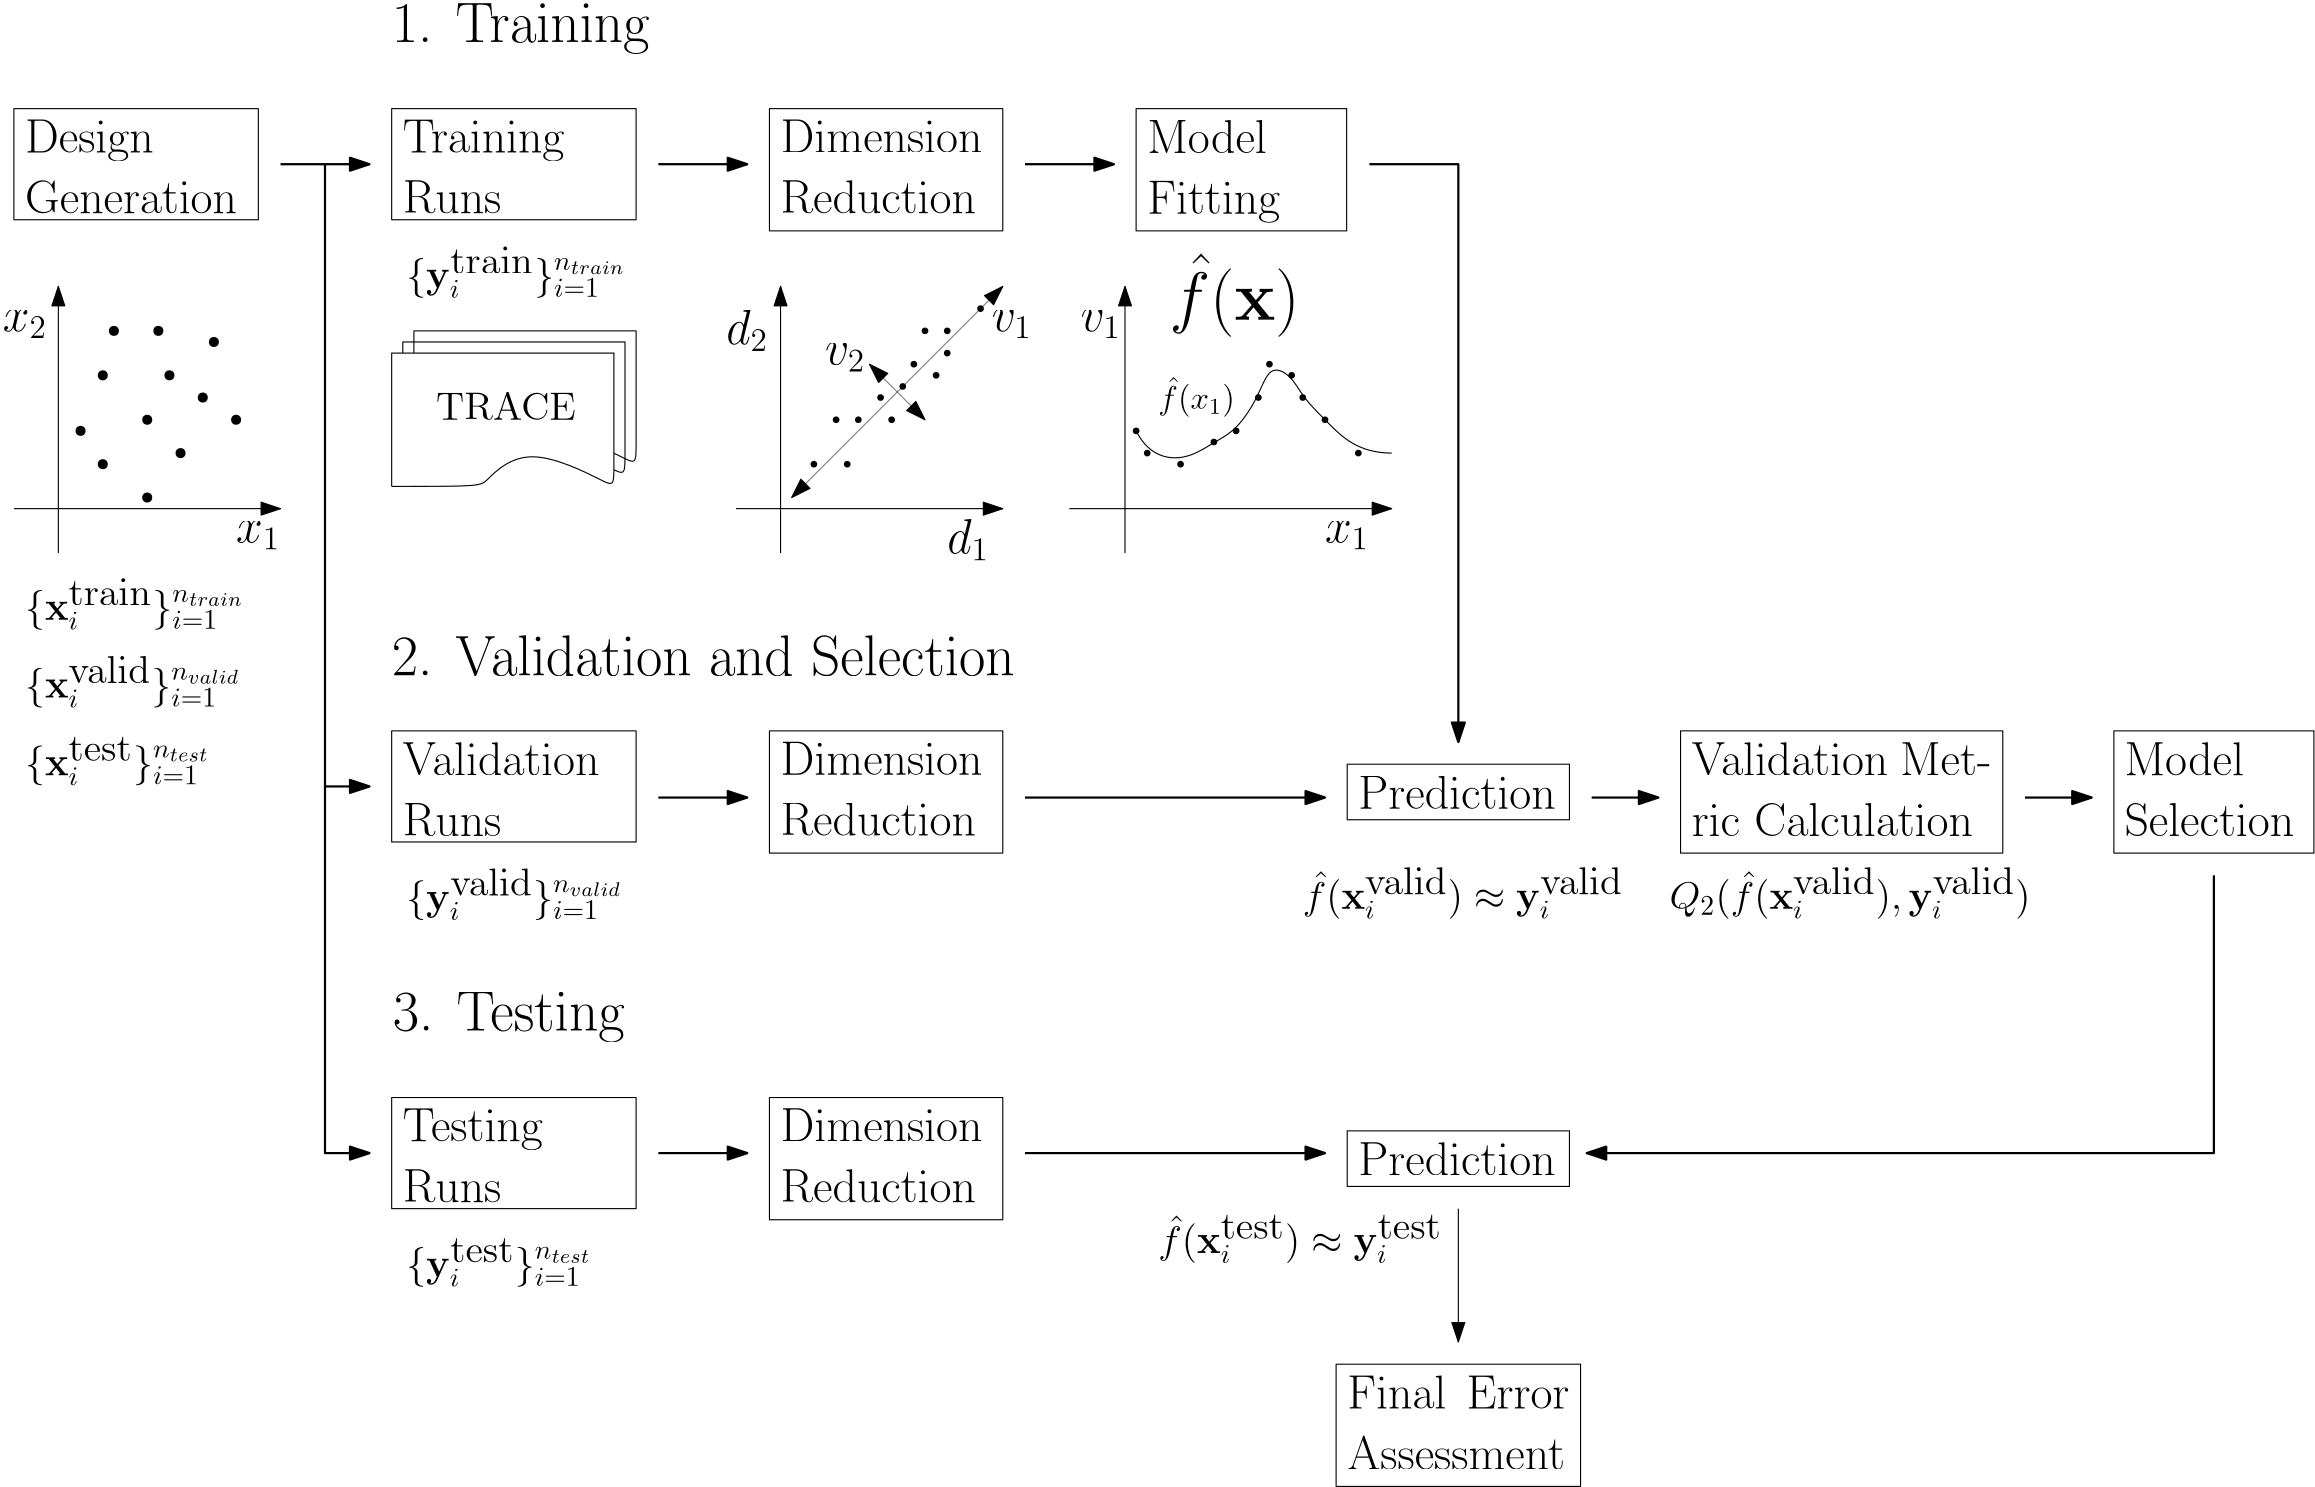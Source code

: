 <?xml version="1.0"?>
<!DOCTYPE ipe SYSTEM "ipe.dtd">
<ipe version="70206" creator="Ipe 7.2.7">
<info created="D:20170824172132" modified="D:20170825142250"/>
<ipestyle name="basic">
<symbol name="arrow/arc(spx)">
<path stroke="sym-stroke" fill="sym-stroke" pen="sym-pen">
0 0 m
-1 0.333 l
-1 -0.333 l
h
</path>
</symbol>
<symbol name="arrow/farc(spx)">
<path stroke="sym-stroke" fill="white" pen="sym-pen">
0 0 m
-1 0.333 l
-1 -0.333 l
h
</path>
</symbol>
<symbol name="arrow/ptarc(spx)">
<path stroke="sym-stroke" fill="sym-stroke" pen="sym-pen">
0 0 m
-1 0.333 l
-0.8 0 l
-1 -0.333 l
h
</path>
</symbol>
<symbol name="arrow/fptarc(spx)">
<path stroke="sym-stroke" fill="white" pen="sym-pen">
0 0 m
-1 0.333 l
-0.8 0 l
-1 -0.333 l
h
</path>
</symbol>
<symbol name="mark/circle(sx)" transformations="translations">
<path fill="sym-stroke">
0.6 0 0 0.6 0 0 e
0.4 0 0 0.4 0 0 e
</path>
</symbol>
<symbol name="mark/disk(sx)" transformations="translations">
<path fill="sym-stroke">
0.6 0 0 0.6 0 0 e
</path>
</symbol>
<symbol name="mark/fdisk(sfx)" transformations="translations">
<group>
<path fill="sym-fill">
0.5 0 0 0.5 0 0 e
</path>
<path fill="sym-stroke" fillrule="eofill">
0.6 0 0 0.6 0 0 e
0.4 0 0 0.4 0 0 e
</path>
</group>
</symbol>
<symbol name="mark/box(sx)" transformations="translations">
<path fill="sym-stroke" fillrule="eofill">
-0.6 -0.6 m
0.6 -0.6 l
0.6 0.6 l
-0.6 0.6 l
h
-0.4 -0.4 m
0.4 -0.4 l
0.4 0.4 l
-0.4 0.4 l
h
</path>
</symbol>
<symbol name="mark/square(sx)" transformations="translations">
<path fill="sym-stroke">
-0.6 -0.6 m
0.6 -0.6 l
0.6 0.6 l
-0.6 0.6 l
h
</path>
</symbol>
<symbol name="mark/fsquare(sfx)" transformations="translations">
<group>
<path fill="sym-fill">
-0.5 -0.5 m
0.5 -0.5 l
0.5 0.5 l
-0.5 0.5 l
h
</path>
<path fill="sym-stroke" fillrule="eofill">
-0.6 -0.6 m
0.6 -0.6 l
0.6 0.6 l
-0.6 0.6 l
h
-0.4 -0.4 m
0.4 -0.4 l
0.4 0.4 l
-0.4 0.4 l
h
</path>
</group>
</symbol>
<symbol name="mark/cross(sx)" transformations="translations">
<group>
<path fill="sym-stroke">
-0.43 -0.57 m
0.57 0.43 l
0.43 0.57 l
-0.57 -0.43 l
h
</path>
<path fill="sym-stroke">
-0.43 0.57 m
0.57 -0.43 l
0.43 -0.57 l
-0.57 0.43 l
h
</path>
</group>
</symbol>
<symbol name="arrow/fnormal(spx)">
<path stroke="sym-stroke" fill="white" pen="sym-pen">
0 0 m
-1 0.333 l
-1 -0.333 l
h
</path>
</symbol>
<symbol name="arrow/pointed(spx)">
<path stroke="sym-stroke" fill="sym-stroke" pen="sym-pen">
0 0 m
-1 0.333 l
-0.8 0 l
-1 -0.333 l
h
</path>
</symbol>
<symbol name="arrow/fpointed(spx)">
<path stroke="sym-stroke" fill="white" pen="sym-pen">
0 0 m
-1 0.333 l
-0.8 0 l
-1 -0.333 l
h
</path>
</symbol>
<symbol name="arrow/linear(spx)">
<path stroke="sym-stroke" pen="sym-pen">
-1 0.333 m
0 0 l
-1 -0.333 l
</path>
</symbol>
<symbol name="arrow/fdouble(spx)">
<path stroke="sym-stroke" fill="white" pen="sym-pen">
0 0 m
-1 0.333 l
-1 -0.333 l
h
-1 0 m
-2 0.333 l
-2 -0.333 l
h
</path>
</symbol>
<symbol name="arrow/double(spx)">
<path stroke="sym-stroke" fill="sym-stroke" pen="sym-pen">
0 0 m
-1 0.333 l
-1 -0.333 l
h
-1 0 m
-2 0.333 l
-2 -0.333 l
h
</path>
</symbol>
<pen name="heavier" value="0.8"/>
<pen name="fat" value="1.2"/>
<pen name="ultrafat" value="2"/>
<symbolsize name="large" value="5"/>
<symbolsize name="small" value="2"/>
<symbolsize name="tiny" value="1.1"/>
<arrowsize name="large" value="10"/>
<arrowsize name="small" value="5"/>
<arrowsize name="tiny" value="3"/>
<color name="red" value="1 0 0"/>
<color name="green" value="0 1 0"/>
<color name="blue" value="0 0 1"/>
<color name="yellow" value="1 1 0"/>
<color name="orange" value="1 0.647 0"/>
<color name="gold" value="1 0.843 0"/>
<color name="purple" value="0.627 0.125 0.941"/>
<color name="gray" value="0.745"/>
<color name="brown" value="0.647 0.165 0.165"/>
<color name="navy" value="0 0 0.502"/>
<color name="pink" value="1 0.753 0.796"/>
<color name="seagreen" value="0.18 0.545 0.341"/>
<color name="turquoise" value="0.251 0.878 0.816"/>
<color name="violet" value="0.933 0.51 0.933"/>
<color name="darkblue" value="0 0 0.545"/>
<color name="darkcyan" value="0 0.545 0.545"/>
<color name="darkgray" value="0.663"/>
<color name="darkgreen" value="0 0.392 0"/>
<color name="darkmagenta" value="0.545 0 0.545"/>
<color name="darkorange" value="1 0.549 0"/>
<color name="darkred" value="0.545 0 0"/>
<color name="lightblue" value="0.678 0.847 0.902"/>
<color name="lightcyan" value="0.878 1 1"/>
<color name="lightgray" value="0.827"/>
<color name="lightgreen" value="0.565 0.933 0.565"/>
<color name="lightyellow" value="1 1 0.878"/>
<dashstyle name="dashed" value="[4] 0"/>
<dashstyle name="dotted" value="[1 3] 0"/>
<dashstyle name="dash dotted" value="[4 2 1 2] 0"/>
<dashstyle name="dash dot dotted" value="[4 2 1 2 1 2] 0"/>
<textsize name="large" value="\large"/>
<textsize name="Large" value="\Large"/>
<textsize name="LARGE" value="\LARGE"/>
<textsize name="huge" value="\huge"/>
<textsize name="Huge" value="\Huge"/>
<textsize name="small" value="\small"/>
<textsize name="footnote" value="\footnotesize"/>
<textsize name="tiny" value="\tiny"/>
<textstyle name="center" begin="\begin{center}" end="\end{center}"/>
<textstyle name="itemize" begin="\begin{itemize}" end="\end{itemize}"/>
<textstyle name="item" begin="\begin{itemize}\item{}" end="\end{itemize}"/>
<gridsize name="4 pts" value="4"/>
<gridsize name="8 pts (~3 mm)" value="8"/>
<gridsize name="16 pts (~6 mm)" value="16"/>
<gridsize name="32 pts (~12 mm)" value="32"/>
<gridsize name="10 pts (~3.5 mm)" value="10"/>
<gridsize name="20 pts (~7 mm)" value="20"/>
<gridsize name="14 pts (~5 mm)" value="14"/>
<gridsize name="28 pts (~10 mm)" value="28"/>
<gridsize name="56 pts (~20 mm)" value="56"/>
<anglesize name="90 deg" value="90"/>
<anglesize name="60 deg" value="60"/>
<anglesize name="45 deg" value="45"/>
<anglesize name="30 deg" value="30"/>
<anglesize name="22.5 deg" value="22.5"/>
<opacity name="10%" value="0.1"/>
<opacity name="30%" value="0.3"/>
<opacity name="50%" value="0.5"/>
<opacity name="75%" value="0.75"/>
<tiling name="falling" angle="-60" step="4" width="1"/>
<tiling name="rising" angle="30" step="4" width="1"/>
</ipestyle>
<ipestyle name="basicLandscape">
<symbol name="arrow/arc(spx)">
<path stroke="sym-stroke" fill="sym-stroke" pen="sym-pen">
0 0 m
-1 0.333 l
-1 -0.333 l
h
</path>
</symbol>
<symbol name="arrow/farc(spx)">
<path stroke="sym-stroke" fill="white" pen="sym-pen">
0 0 m
-1 0.333 l
-1 -0.333 l
h
</path>
</symbol>
<symbol name="arrow/ptarc(spx)">
<path stroke="sym-stroke" fill="sym-stroke" pen="sym-pen">
0 0 m
-1 0.333 l
-0.8 0 l
-1 -0.333 l
h
</path>
</symbol>
<symbol name="arrow/fptarc(spx)">
<path stroke="sym-stroke" fill="white" pen="sym-pen">
0 0 m
-1 0.333 l
-0.8 0 l
-1 -0.333 l
h
</path>
</symbol>
<symbol name="mark/circle(sx)" transformations="translations">
<path fill="sym-stroke">
0.6 0 0 0.6 0 0 e
0.4 0 0 0.4 0 0 e
</path>
</symbol>
<symbol name="mark/disk(sx)" transformations="translations">
<path fill="sym-stroke">
0.6 0 0 0.6 0 0 e
</path>
</symbol>
<symbol name="mark/fdisk(sfx)" transformations="translations">
<group>
<path fill="sym-fill">
0.5 0 0 0.5 0 0 e
</path>
<path fill="sym-stroke" fillrule="eofill">
0.6 0 0 0.6 0 0 e
0.4 0 0 0.4 0 0 e
</path>
</group>
</symbol>
<symbol name="mark/box(sx)" transformations="translations">
<path fill="sym-stroke" fillrule="eofill">
-0.6 -0.6 m
0.6 -0.6 l
0.6 0.6 l
-0.6 0.6 l
h
-0.4 -0.4 m
0.4 -0.4 l
0.4 0.4 l
-0.4 0.4 l
h
</path>
</symbol>
<symbol name="mark/square(sx)" transformations="translations">
<path fill="sym-stroke">
-0.6 -0.6 m
0.6 -0.6 l
0.6 0.6 l
-0.6 0.6 l
h
</path>
</symbol>
<symbol name="mark/fsquare(sfx)" transformations="translations">
<group>
<path fill="sym-fill">
-0.5 -0.5 m
0.5 -0.5 l
0.5 0.5 l
-0.5 0.5 l
h
</path>
<path fill="sym-stroke" fillrule="eofill">
-0.6 -0.6 m
0.6 -0.6 l
0.6 0.6 l
-0.6 0.6 l
h
-0.4 -0.4 m
0.4 -0.4 l
0.4 0.4 l
-0.4 0.4 l
h
</path>
</group>
</symbol>
<symbol name="mark/cross(sx)" transformations="translations">
<group>
<path fill="sym-stroke">
-0.43 -0.57 m
0.57 0.43 l
0.43 0.57 l
-0.57 -0.43 l
h
</path>
<path fill="sym-stroke">
-0.43 0.57 m
0.57 -0.43 l
0.43 -0.57 l
-0.57 0.43 l
h
</path>
</group>
</symbol>
<symbol name="arrow/fnormal(spx)">
<path stroke="sym-stroke" fill="white" pen="sym-pen">
0 0 m
-1 0.333 l
-1 -0.333 l
h
</path>
</symbol>
<symbol name="arrow/pointed(spx)">
<path stroke="sym-stroke" fill="sym-stroke" pen="sym-pen">
0 0 m
-1 0.333 l
-0.8 0 l
-1 -0.333 l
h
</path>
</symbol>
<symbol name="arrow/fpointed(spx)">
<path stroke="sym-stroke" fill="white" pen="sym-pen">
0 0 m
-1 0.333 l
-0.8 0 l
-1 -0.333 l
h
</path>
</symbol>
<symbol name="arrow/linear(spx)">
<path stroke="sym-stroke" pen="sym-pen">
-1 0.333 m
0 0 l
-1 -0.333 l
</path>
</symbol>
<symbol name="arrow/fdouble(spx)">
<path stroke="sym-stroke" fill="white" pen="sym-pen">
0 0 m
-1 0.333 l
-1 -0.333 l
h
-1 0 m
-2 0.333 l
-2 -0.333 l
h
</path>
</symbol>
<symbol name="arrow/double(spx)">
<path stroke="sym-stroke" fill="sym-stroke" pen="sym-pen">
0 0 m
-1 0.333 l
-1 -0.333 l
h
-1 0 m
-2 0.333 l
-2 -0.333 l
h
</path>
</symbol>
<pen name="heavier" value="0.8"/>
<pen name="fat" value="1.2"/>
<pen name="ultrafat" value="2"/>
<symbolsize name="large" value="5"/>
<symbolsize name="small" value="2"/>
<symbolsize name="tiny" value="1.1"/>
<arrowsize name="large" value="10"/>
<arrowsize name="small" value="5"/>
<arrowsize name="tiny" value="3"/>
<color name="red" value="1 0 0"/>
<color name="green" value="0 1 0"/>
<color name="blue" value="0 0 1"/>
<color name="yellow" value="1 1 0"/>
<color name="orange" value="1 0.647 0"/>
<color name="gold" value="1 0.843 0"/>
<color name="purple" value="0.627 0.125 0.941"/>
<color name="gray" value="0.745"/>
<color name="brown" value="0.647 0.165 0.165"/>
<color name="navy" value="0 0 0.502"/>
<color name="pink" value="1 0.753 0.796"/>
<color name="seagreen" value="0.18 0.545 0.341"/>
<color name="turquoise" value="0.251 0.878 0.816"/>
<color name="violet" value="0.933 0.51 0.933"/>
<color name="darkblue" value="0 0 0.545"/>
<color name="darkcyan" value="0 0.545 0.545"/>
<color name="darkgray" value="0.663"/>
<color name="darkgreen" value="0 0.392 0"/>
<color name="darkmagenta" value="0.545 0 0.545"/>
<color name="darkorange" value="1 0.549 0"/>
<color name="darkred" value="0.545 0 0"/>
<color name="lightblue" value="0.678 0.847 0.902"/>
<color name="lightcyan" value="0.878 1 1"/>
<color name="lightgray" value="0.827"/>
<color name="lightgreen" value="0.565 0.933 0.565"/>
<color name="lightyellow" value="1 1 0.878"/>
<dashstyle name="dashed" value="[4] 0"/>
<dashstyle name="dotted" value="[1 3] 0"/>
<dashstyle name="dash dotted" value="[4 2 1 2] 0"/>
<dashstyle name="dash dot dotted" value="[4 2 1 2 1 2] 0"/>
<textsize name="large" value="\large"/>
<textsize name="Large" value="\Large"/>
<textsize name="LARGE" value="\LARGE"/>
<textsize name="huge" value="\huge"/>
<textsize name="Huge" value="\Huge"/>
<textsize name="small" value="\small"/>
<textsize name="footnote" value="\footnotesize"/>
<textsize name="tiny" value="\tiny"/>
<textstyle name="center" begin="\begin{center}" end="\end{center}"/>
<textstyle name="itemize" begin="\begin{itemize}" end="\end{itemize}"/>
<textstyle name="item" begin="\begin{itemize}\item{}" end="\end{itemize}"/>
<gridsize name="4 pts" value="4"/>
<gridsize name="8 pts (~3 mm)" value="8"/>
<gridsize name="16 pts (~6 mm)" value="16"/>
<gridsize name="32 pts (~12 mm)" value="32"/>
<gridsize name="10 pts (~3.5 mm)" value="10"/>
<gridsize name="20 pts (~7 mm)" value="20"/>
<gridsize name="14 pts (~5 mm)" value="14"/>
<gridsize name="28 pts (~10 mm)" value="28"/>
<gridsize name="56 pts (~20 mm)" value="56"/>
<anglesize name="90 deg" value="90"/>
<anglesize name="60 deg" value="60"/>
<anglesize name="45 deg" value="45"/>
<anglesize name="30 deg" value="30"/>
<anglesize name="22.5 deg" value="22.5"/>
<opacity name="10%" value="0.1"/>
<opacity name="30%" value="0.3"/>
<opacity name="50%" value="0.5"/>
<opacity name="75%" value="0.75"/>
<layout paper="842 595" origin="0 0" frame="842 595"/>
<tiling name="falling" angle="-60" step="4" width="1"/>
<tiling name="rising" angle="30" step="4" width="1"/>
</ipestyle>
<page>
<layer name="EDIT-GROUP*"/>
<view layers="EDIT-GROUP*" active="EDIT-GROUP*"/>
<text layer="EDIT-GROUP*" matrix="1 0 0 1 -96 32" transformations="translations" pos="240 496" stroke="black" type="label" width="92.904" height="14.115" depth="4.02" valign="baseline" size="huge">1. Training</text>
<text matrix="1 0 0 1 -320 -180" transformations="translations" pos="464 480" stroke="black" type="label" width="224.544" height="14.349" depth="0" valign="baseline" size="huge">2. Validation and Selection</text>
<group matrix="1 0 0 1 32 16">
<path matrix="1 0 0 1 4 4" stroke="black">
112 352 m
112 400
112 400
112 400
192 400
192 400
192 400
192 352
192 352
160 368
144 352
144 352
112 352 c
</path>
<path matrix="1 0 0 1 8 8" stroke="black">
112 352 m
112 400
112 400
112 400
192 400
192 400
192 400
192 352
192 352
160 368
144 352
144 352
112 352 c
</path>
<path stroke="black" fill="white">
112 352 m
112 400
112 400
112 400
192 400
192 400
192 400
192 352
192 352
160 368
144 352
144 352
112 352 c
</path>
<text matrix="1 0 0 1 -188 -32" transformations="translations" pos="316 408" stroke="black" type="label" width="50.326" height="9.803" depth="0" valign="baseline" size="Large">TRACE</text>
</group>
<path matrix="2.45454 0 0 1 -187.635 -208" stroke="black" pen="heavier" arrow="normal/normal">
228 464 m
272 464 l
</path>
<text matrix="1 0 0 1 -92 -288" transformations="translations" pos="240 432" stroke="black" type="minipage" width="80" height="19.319" depth="14.36" valign="top" size="LARGE">Testing
Runs</text>
<path matrix="-14.1106 0 0 0.568181 2606.16 -35.6358" stroke="black" pen="heavier" arrow="normal/normal">
128 464 m
128 288 l
144 288 l
</path>
<path matrix="0.727273 0 0 1 74.1818 -208" stroke="black" pen="heavier" arrow="normal/normal">
228 464 m
272 464 l
</path>
<path matrix="0.727273 0 0 1 74.1818 -336" stroke="black" pen="heavier" arrow="normal/normal">
228 464 m
272 464 l
</path>
<path matrix="0.5 0 0 13 248 -5548" stroke="black" pen="heavier" arrow="normal/normal">
496 464 m
560 464 l
560 448 l
</path>
<group matrix="1 0 0 1 0 8">
<path matrix="1 0 0 1.2 312 -86.4" stroke="black" rarrow="normal/normal">
96 432 m
96 352 l
</path>
<path matrix="1.20833 0 0 1 291.333 -16" stroke="black" arrow="normal/normal">
80 368 m
176 368 l
</path>
<text matrix="1 0 0 1 328 36" transformations="translations" pos="152 304" stroke="black" type="label" width="15.93" height="7.415" depth="2.58" valign="baseline" size="LARGE" style="math">x_1</text>
<text matrix="1 0 0 1 240 112" transformations="translations" pos="152 304" stroke="black" type="label" width="14.5" height="7.415" depth="2.58" valign="baseline" size="LARGE" style="math">v_1</text>
<use matrix="1 0 0 1 316 0" name="mark/disk(sx)" pos="112 368" size="small" stroke="black"/>
<use matrix="1 0 0 1 300 12" name="mark/disk(sx)" pos="112 368" size="small" stroke="black"/>
<use matrix="1 0 0 1 328 8" name="mark/disk(sx)" pos="112 368" size="small" stroke="black"/>
<use matrix="1 0 0 1 336 12" name="mark/disk(sx)" pos="112 368" size="small" stroke="black"/>
<use matrix="1 0 0 1 344 24" name="mark/disk(sx)" pos="112 368" size="small" stroke="black"/>
<use matrix="1 0 0 1 348 36" name="mark/disk(sx)" pos="112 368" size="small" stroke="black"/>
<use matrix="1 0 0 1 360 24" name="mark/disk(sx)" pos="112 368" size="small" stroke="black"/>
<use matrix="1 0 0 1 304 4" name="mark/disk(sx)" pos="112 368" size="small" stroke="black"/>
<use matrix="1 0 0 1 356 32" name="mark/disk(sx)" pos="112 368" size="small" stroke="black"/>
<use matrix="1 0 0 1 368 16" name="mark/disk(sx)" pos="112 368" size="small" stroke="black"/>
<use matrix="1 0 0 1 380 4" name="mark/disk(sx)" pos="112 368" size="small" stroke="black"/>
<path matrix="1 0 0 1 -40 0" stroke="black" pen="undefined">
452 380 m
456 372
468 368
480 376
488 380
496 392
500 404
508 400
512 392
520 384
532 372
544 372 c
</path>
<text matrix="1 0 0 1 268 84" transformations="translations" pos="152 304" stroke="black" type="label" width="27.535" height="11.456" depth="2.99" valign="baseline" size="large" style="math">\hat{f}(x_1)</text>
</group>
<group matrix="1 0 0 1 -8 8">
<use matrix="1 0 0 1 -468 -160" name="mark/disk(sx)" pos="516 560" size="normal" stroke="black"/>
<path matrix="1 0 0 1.2 -64 -86.4" stroke="black" rarrow="normal/normal">
96 432 m
96 352 l
</path>
<path matrix="1 0 0 1 -64 -16" stroke="black" arrow="normal/normal">
80 368 m
176 368 l
</path>
<use matrix="1 0 0 1 -64 0" name="mark/disk(sx)" pos="128 384" size="normal" stroke="black"/>
<use matrix="1 0 0 1 -64 0" name="mark/disk(sx)" pos="112 368" size="normal" stroke="black"/>
<use matrix="1 0 0 1 -80 4" name="mark/disk(sx)" pos="152 396" size="normal" stroke="black"/>
<use matrix="1 0 0 1 -60 12" name="mark/disk(sx)" pos="156 372" size="normal" stroke="black"/>
<use matrix="1 0 0 1 -64 0" name="mark/disk(sx)" pos="140 372" size="normal" stroke="black"/>
<use matrix="1 0 0 1 -64 0" name="mark/disk(sx)" pos="104 380" size="normal" stroke="black"/>
<use matrix="1 0 0 1 -64 0" name="mark/disk(sx)" pos="152 412" size="normal" stroke="black"/>
<use matrix="1 0 0 1 -64 0" name="mark/disk(sx)" pos="116 416" size="normal" stroke="black"/>
<use matrix="1 0 0 1 -64 0" name="mark/disk(sx)" pos="128 356" size="normal" stroke="black"/>
<text matrix="1 0 0 1 -56 36" transformations="translations" pos="152 304" stroke="black" type="label" width="15.93" height="7.415" depth="2.58" valign="baseline" size="LARGE" style="math">x_1</text>
<text matrix="1 0 0 1 -160 92" transformations="translations" pos="172 324" stroke="black" type="label" width="15.93" height="7.415" depth="2.58" valign="baseline" size="LARGE" style="math">x_2</text>
<use matrix="1 0 0 1 -44 8" name="mark/disk(sx)" pos="128 384" size="normal" stroke="black"/>
<use matrix="1 0 0 1 -60 32" name="mark/disk(sx)" pos="128 384" size="normal" stroke="black"/>
</group>
<path matrix="1 0 0 4.94444 -8 -940" stroke="black" pen="heavier" arrow="normal/normal">
128 288 m
128 216 l
144 216 l
</path>
<text matrix="1 0 0 1 -216 -36" transformations="translations" pos="640 464" stroke="black" type="label" width="46.883" height="23.752" depth="6.18" valign="baseline" size="Huge" style="math">\hat{f} (\mathbf{x})</text>
<path matrix="0.727274 0 0 1 206.181 20" stroke="black" pen="heavier" arrow="normal/normal">
228 464 m
272 464 l
</path>
<text matrix="1 0 0 1 -148 -212" transformations="translations" pos="640 464" stroke="black" type="label" width="71.08" height="11.955" depth="0" valign="baseline" size="LARGE">Prediction</text>
<group matrix="1 0 0 1 8 20">
<text matrix="1 0 0 1 -168 -40" transformations="translations" pos="444 520" stroke="black" type="minipage" width="80" height="19.319" depth="14.36" valign="top" size="LARGE">Dimension
Reduction</text>
<path stroke="black">
272 484 m
272 440 l
356 440 l
356 484 l
h
</path>
</group>
<path matrix="0.727274 0 0 1 -61.8187 20" stroke="black" pen="heavier" arrow="normal/normal">
228 464 m
272 464 l
</path>
<group matrix="1 0 0 1 8 164">
<text matrix="1 0 0 1 -100 -96" transformations="translations" pos="240 432" stroke="black" type="minipage" width="80" height="19.319" depth="14.36" valign="top" size="LARGE">Training
Runs</text>
<path stroke="black">
136 340 m
136 300 l
224 300 l
224 340 l
h
</path>
</group>
<path matrix="0.727274 0 0 1 74.1812 20" stroke="black" pen="heavier" arrow="normal/normal">
228 464 m
272 464 l
</path>
<path matrix="0.545456 0 0 1 451.636 -208" stroke="black" pen="heavier" arrow="normal/normal">
228 464 m
272 464 l
</path>
<path matrix="0.545455 0 0 1 607.636 -208" stroke="black" pen="heavier" arrow="normal/normal">
228 464 m
272 464 l
</path>
<path matrix="1 0 0 1 0 -28" stroke="black">
488 296 m
488 276 l
568 276 l
568 296 l
h
</path>
<group matrix="1 0 0 1 8 -204">
<text matrix="1 0 0 1 -168 -40" transformations="translations" pos="444 520" stroke="black" type="minipage" width="80" height="19.319" depth="14.36" valign="top" size="LARGE">Dimension
Reduction</text>
<path stroke="black">
272 484 m
272 440 l
356 440 l
356 484 l
h
</path>
</group>
<group matrix="1 0 0 1 0 -28">
<text matrix="1 0 0 1 36 -160" transformations="translations" pos="576 464" stroke="black" type="minipage" width="108" height="19.413" depth="14.46" valign="top" size="LARGE">Validation Metric
Calculation</text>
<path stroke="black">
608 308 m
608 264 l
724 264 l
724 308 l
h
</path>
</group>
<group matrix="1 0 0 1 -4 -24">
<text matrix="1 0 0 1 -88 -132" transformations="translations" pos="240 432" stroke="black" type="minipage" width="80" height="19.413" depth="14.46" valign="top" size="LARGE">Validation
Runs</text>
<path stroke="black">
148 304 m
148 264 l
236 264 l
236 304 l
h
</path>
</group>
<path matrix="1 0 0 1 -4 -156" stroke="black">
148 304 m
148 264 l
236 264 l
236 304 l
h
</path>
<group matrix="1 0 0 1 0 -84">
<text matrix="1 0 0 1 -160 -292" transformations="translations" pos="444 520" stroke="black" type="minipage" width="80" height="19.319" depth="14.36" valign="top" size="LARGE">Dimension
Reduction</text>
<path matrix="1 0 0 1 8 -252" stroke="black">
272 484 m
272 440 l
356 440 l
356 484 l
h
</path>
</group>
<text matrix="1 0 0 1 -168 -248" transformations="translations" pos="640 464" stroke="black" type="label" width="115.296" height="15.165" depth="3.59" valign="baseline" size="Large" style="math">\hat{f} (\mathbf{x}_{i}^{\textrm{valid}}) \approx \mathbf{y}_i^{\textrm{valid}}</text>
<group matrix="1 0 0 1 0 20">
<text matrix="1 0 0 1 -164 -68" transformations="translations" pos="176 548" stroke="black" type="minipage" width="80" height="19.319" depth="14.36" valign="top" size="LARGE">Design
Generation</text>
<path matrix="1 0 0 0.909091 -20 44" stroke="black">
28 484 m
28 440 l
116 440 l
116 484 l
h
</path>
</group>
<text matrix="1 0 0 1 -36 -248" transformations="translations" pos="640 464" stroke="black" type="label" width="129.991" height="15.165" depth="3.59" valign="baseline" size="Large" style="math">Q_2 (\hat{f} (\mathbf{x}_{i}^{\textrm{valid}}), \mathbf{y}_i^{\textrm{valid}})</text>
<text matrix="1 0 0 1 -148 -344" transformations="translations" pos="640 464" stroke="black" type="label" width="71.08" height="11.955" depth="0" valign="baseline" size="LARGE">Prediction</text>
<path matrix="1 0 0 1 0 -160" stroke="black">
488 296 m
488 276 l
568 276 l
568 296 l
h
</path>
<path matrix="2.45454 0 0 1 -187.635 -336" stroke="black" pen="heavier" arrow="normal/normal">
228 464 m
272 464 l
</path>
<path matrix="1 0 0 1 0 -84" stroke="black" arrow="normal/normal">
528 192 m
528 144 l
</path>
<group matrix="1 0 0 1 4 -84">
<text matrix="1 0 0 1 -140 -140" transformations="translations" pos="624 272" stroke="black" type="minipage" width="80" height="19.413" depth="14.46" valign="top" size="LARGE">Final Error Assessment</text>
<path stroke="black">
480 136 m
480 92 l
568 92 l
568 136 l
h
</path>
</group>
<path matrix="0.363636 0 0 1 37.091 -204" stroke="black" pen="heavier" arrow="normal/normal">
228 464 m
272 464 l
</path>
<text matrix="0.944444 0 0 1 133.111 -60" transformations="translations" pos="672 336" stroke="black" type="minipage" width="64" height="19.413" depth="14.46" valign="top" size="LARGE">Model
Selection</text>
<path matrix="1 0 0 1 0 -28" stroke="black">
764 308 m
764 264 l
836 264 l
836 308 l
h
</path>
<text matrix="1 0 0 1 -24 64" transformations="translations" pos="440 436" stroke="black" type="minipage" width="56" height="21.082" depth="16.14" valign="top" size="LARGE">Model
Fitting</text>
<path matrix="1.26316 0 0 1 -113.474 20" stroke="black">
416 484 m
416 440 l
476 440 l
476 484 l
h
</path>
<text matrix="1 0 0 1 -220 -372" transformations="translations" pos="640 464" stroke="black" type="label" width="102.185" height="14.027" depth="3.59" valign="baseline" size="Large" style="math">\hat{f} (\mathbf{x}_{i}^{\textrm{test}}) \approx \mathbf{y}_i^{\textrm{test}}</text>
<text matrix="0.890079 -0.455807 0.455807 0.890079 -631.926 -37.7893" transformations="translations" pos="640 464" stroke="black" type="label" width="66.832" height="14.027" depth="3.59" valign="baseline" size="Large" style="math">\{\mathbf{y}_i^{\textrm{test}}\}_{i=1}^{n_{test}}</text>
<text matrix="0.890079 -0.455807 0.455807 0.890079 -631.926 94.2107" transformations="translations" pos="640 464" stroke="black" type="label" width="77.91" height="15.165" depth="3.59" valign="baseline" size="Large" style="math">\{\mathbf{y}_i^{\textrm{valid}}\}_{i=1}^{n_{valid}}</text>
<text matrix="0.999999 -0.0015143 0.0015143 0.999999 -320.362 -307.189" transformations="translations" pos="464 480" stroke="black" type="label" width="83.535" height="14.115" depth="4.02" valign="baseline" size="huge">3. Testing</text>
<text matrix="0.890079 -0.455807 0.455807 0.890079 -631.926 318.211" transformations="translations" pos="640 464" stroke="black" type="label" width="79.206" height="14.724" depth="3.59" valign="baseline" size="Large" style="math">\{\mathbf{y}_i^{\textrm{train}}\}_{i=1}^{n_{train}}</text>
<path matrix="1 0 0 1 188 -8" stroke="black" arrow="normal/normal">
80 368 m
176 368 l
</path>
<path matrix="1 0 0 1.2 188 -78.4" stroke="black" rarrow="normal/normal">
96 432 m
96 352 l
</path>
<use matrix="1 0 0 1 -32 36" name="mark/disk(sx)" pos="368 388" size="small" stroke="black"/>
<use matrix="1 0 0 1 -64 4" name="mark/disk(sx)" pos="368 388" size="small" stroke="black"/>
<use matrix="1 0 0 1 -60 -12" name="mark/disk(sx)" pos="368 388" size="small" stroke="black"/>
<use matrix="1 0 0 1 -72 -12" name="mark/disk(sx)" pos="368 388" size="small" stroke="black"/>
<use matrix="1 0 0 1 -28 20" name="mark/disk(sx)" pos="368 388" size="small" stroke="black"/>
<use matrix="1 0 0 1 -24 28" name="mark/disk(sx)" pos="368 388" size="small" stroke="black"/>
<use matrix="1 0 0 1 -56 4" name="mark/disk(sx)" pos="368 388" size="small" stroke="black"/>
<use matrix="1 0 0 1 -48 12" name="mark/disk(sx)" pos="368 388" size="small" stroke="black"/>
<use matrix="1 0 0 1 -24 36" name="mark/disk(sx)" pos="368 388" size="small" stroke="black"/>
<use matrix="1 0 0 1 -36 24" name="mark/disk(sx)" pos="368 388" size="small" stroke="black"/>
<use matrix="1 0 0 1 -40 16" name="mark/disk(sx)" pos="368 388" size="small" stroke="black"/>
<use matrix="1 0 0 1 -12 44" name="mark/disk(sx)" pos="368 388" size="small" stroke="black"/>
<use matrix="1 0 0 1 -8 48" name="mark/disk(sx)" pos="368 388" size="small" stroke="black"/>
<use matrix="1 0 0 1 -76 -20" name="mark/disk(sx)" pos="368 388" size="small" stroke="black"/>
<path matrix="1 0 0 1 -52 8" stroke="black" arrow="normal/normal" rarrow="normal/normal" opacity="50%">
340 356 m
416 432 l
</path>
<path matrix="0.833333 0 0 0.833333 12.6667 72" stroke="black" arrow="normal/normal" rarrow="normal/normal" opacity="50%">
364 408 m
388 384 l
</path>
<text matrix="1 0 0 1 192 40" transformations="translations" pos="152 304" stroke="black" type="label" width="15.11" height="11.957" depth="2.58" valign="baseline" size="LARGE" style="math">d_1</text>
<text matrix="0.996014 0.0891973 -0.0891973 0.996014 140.17 102.999" transformations="translations" pos="152 304" stroke="black" type="label" width="15.11" height="11.957" depth="2.58" valign="baseline" size="LARGE" style="math">d_2</text>
<text matrix="1 0 0 1 208 120" transformations="translations" pos="152 304" stroke="black" type="label" width="14.5" height="7.415" depth="2.58" valign="baseline" size="LARGE" style="math">v_1</text>
<use matrix="1 0 0 1 -44 4" name="mark/disk(sx)" pos="368 388" size="small" stroke="black"/>
<text matrix="1 0 0 1 148 108" transformations="translations" pos="152 304" stroke="black" type="label" width="14.5" height="7.415" depth="2.58" valign="baseline" size="LARGE" style="math">v_2</text>
<text matrix="0.890079 -0.455807 0.455807 0.890079 -769.145 198.72" transformations="translations" pos="640 464" stroke="black" type="label" width="78.982" height="14.724" depth="3.59" valign="baseline" size="Large" style="math">\{\mathbf{x}_i^{\textrm{train}}\}_{i=1}^{n_{train}}</text>
<text matrix="0.890079 -0.455807 0.455807 0.890079 -769.145 170.72" transformations="translations" pos="640 464" stroke="black" type="label" width="77.686" height="15.165" depth="3.59" valign="baseline" size="Large" style="math">\{\mathbf{x}_i^{\textrm{valid}}\}_{i=1}^{n_{valid}}</text>
<text matrix="0.890079 -0.455807 0.455807 0.890079 -769.145 142.72" transformations="translations" pos="640 464" stroke="black" type="label" width="66.607" height="14.027" depth="3.59" valign="baseline" size="Large" style="math">\{\mathbf{x}_i^{\textrm{test}}\}_{i=1}^{n_{test}}</text>
</page>
</ipe>
